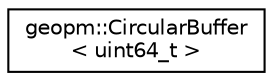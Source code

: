 digraph "Graphical Class Hierarchy"
{
 // LATEX_PDF_SIZE
  edge [fontname="Helvetica",fontsize="10",labelfontname="Helvetica",labelfontsize="10"];
  node [fontname="Helvetica",fontsize="10",shape=record];
  rankdir="LR";
  Node0 [label="geopm::CircularBuffer\l\< uint64_t \>",height=0.2,width=0.4,color="black", fillcolor="white", style="filled",URL="$classgeopm_1_1_circular_buffer.html",tooltip=" "];
}
